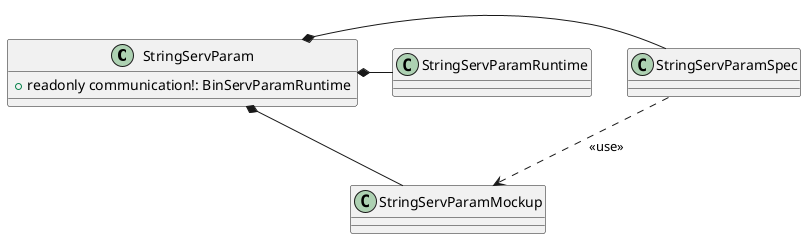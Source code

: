 @startuml
'https://plantuml.com/class-diagram
class StringServParam{
  + readonly communication!: BinServParamRuntime

}
StringServParam *- StringServParamSpec
StringServParamSpec ..> StringServParamMockup : <<use>>
StringServParam *- StringServParamMockup

StringServParam *- StringServParamRuntime

@enduml
